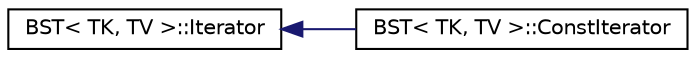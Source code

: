 digraph "Graphical Class Hierarchy"
{
  edge [fontname="Helvetica",fontsize="10",labelfontname="Helvetica",labelfontsize="10"];
  node [fontname="Helvetica",fontsize="10",shape=record];
  rankdir="LR";
  Node0 [label="BST\< TK, TV \>::Iterator",height=0.2,width=0.4,color="black", fillcolor="white", style="filled",URL="$classBST_1_1Iterator.html",tooltip="An iterator for the binary search tree class. "];
  Node0 -> Node1 [dir="back",color="midnightblue",fontsize="10",style="solid",fontname="Helvetica"];
  Node1 [label="BST\< TK, TV \>::ConstIterator",height=0.2,width=0.4,color="black", fillcolor="white", style="filled",URL="$classBST_1_1ConstIterator.html",tooltip="A constant iterator for the binary search tree class. "];
}
